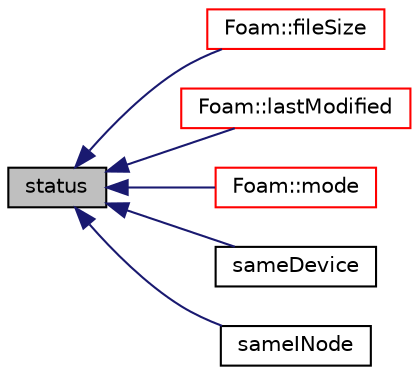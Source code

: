 digraph "status"
{
  bgcolor="transparent";
  edge [fontname="Helvetica",fontsize="10",labelfontname="Helvetica",labelfontsize="10"];
  node [fontname="Helvetica",fontsize="10",shape=record];
  rankdir="LR";
  Node1 [label="status",height=0.2,width=0.4,color="black", fillcolor="grey75", style="filled", fontcolor="black"];
  Node1 -> Node2 [dir="back",color="midnightblue",fontsize="10",style="solid",fontname="Helvetica"];
  Node2 [label="Foam::fileSize",height=0.2,width=0.4,color="red",URL="$a10675.html#af0608ef5b036797cbbf5d8b5b1b70f1c",tooltip="Return size of file. "];
  Node1 -> Node3 [dir="back",color="midnightblue",fontsize="10",style="solid",fontname="Helvetica"];
  Node3 [label="Foam::lastModified",height=0.2,width=0.4,color="red",URL="$a10675.html#ae3ce32c8e6381f13167edb8261cf62a8",tooltip="Return time of last file modification. "];
  Node1 -> Node4 [dir="back",color="midnightblue",fontsize="10",style="solid",fontname="Helvetica"];
  Node4 [label="Foam::mode",height=0.2,width=0.4,color="red",URL="$a10675.html#a7c482c9f0ea60317169ee39f62f670d4",tooltip="Return the file mode. "];
  Node1 -> Node5 [dir="back",color="midnightblue",fontsize="10",style="solid",fontname="Helvetica"];
  Node5 [label="sameDevice",height=0.2,width=0.4,color="black",URL="$a00775.html#a31fe8fdf2d4e1872a901b311de76d6ff",tooltip="Compare two fileStats for same device. "];
  Node1 -> Node6 [dir="back",color="midnightblue",fontsize="10",style="solid",fontname="Helvetica"];
  Node6 [label="sameINode",height=0.2,width=0.4,color="black",URL="$a00775.html#acdd862fbff5b30a06ccfd381473b7952",tooltip="Compare two fileStats for same Inode. "];
}
